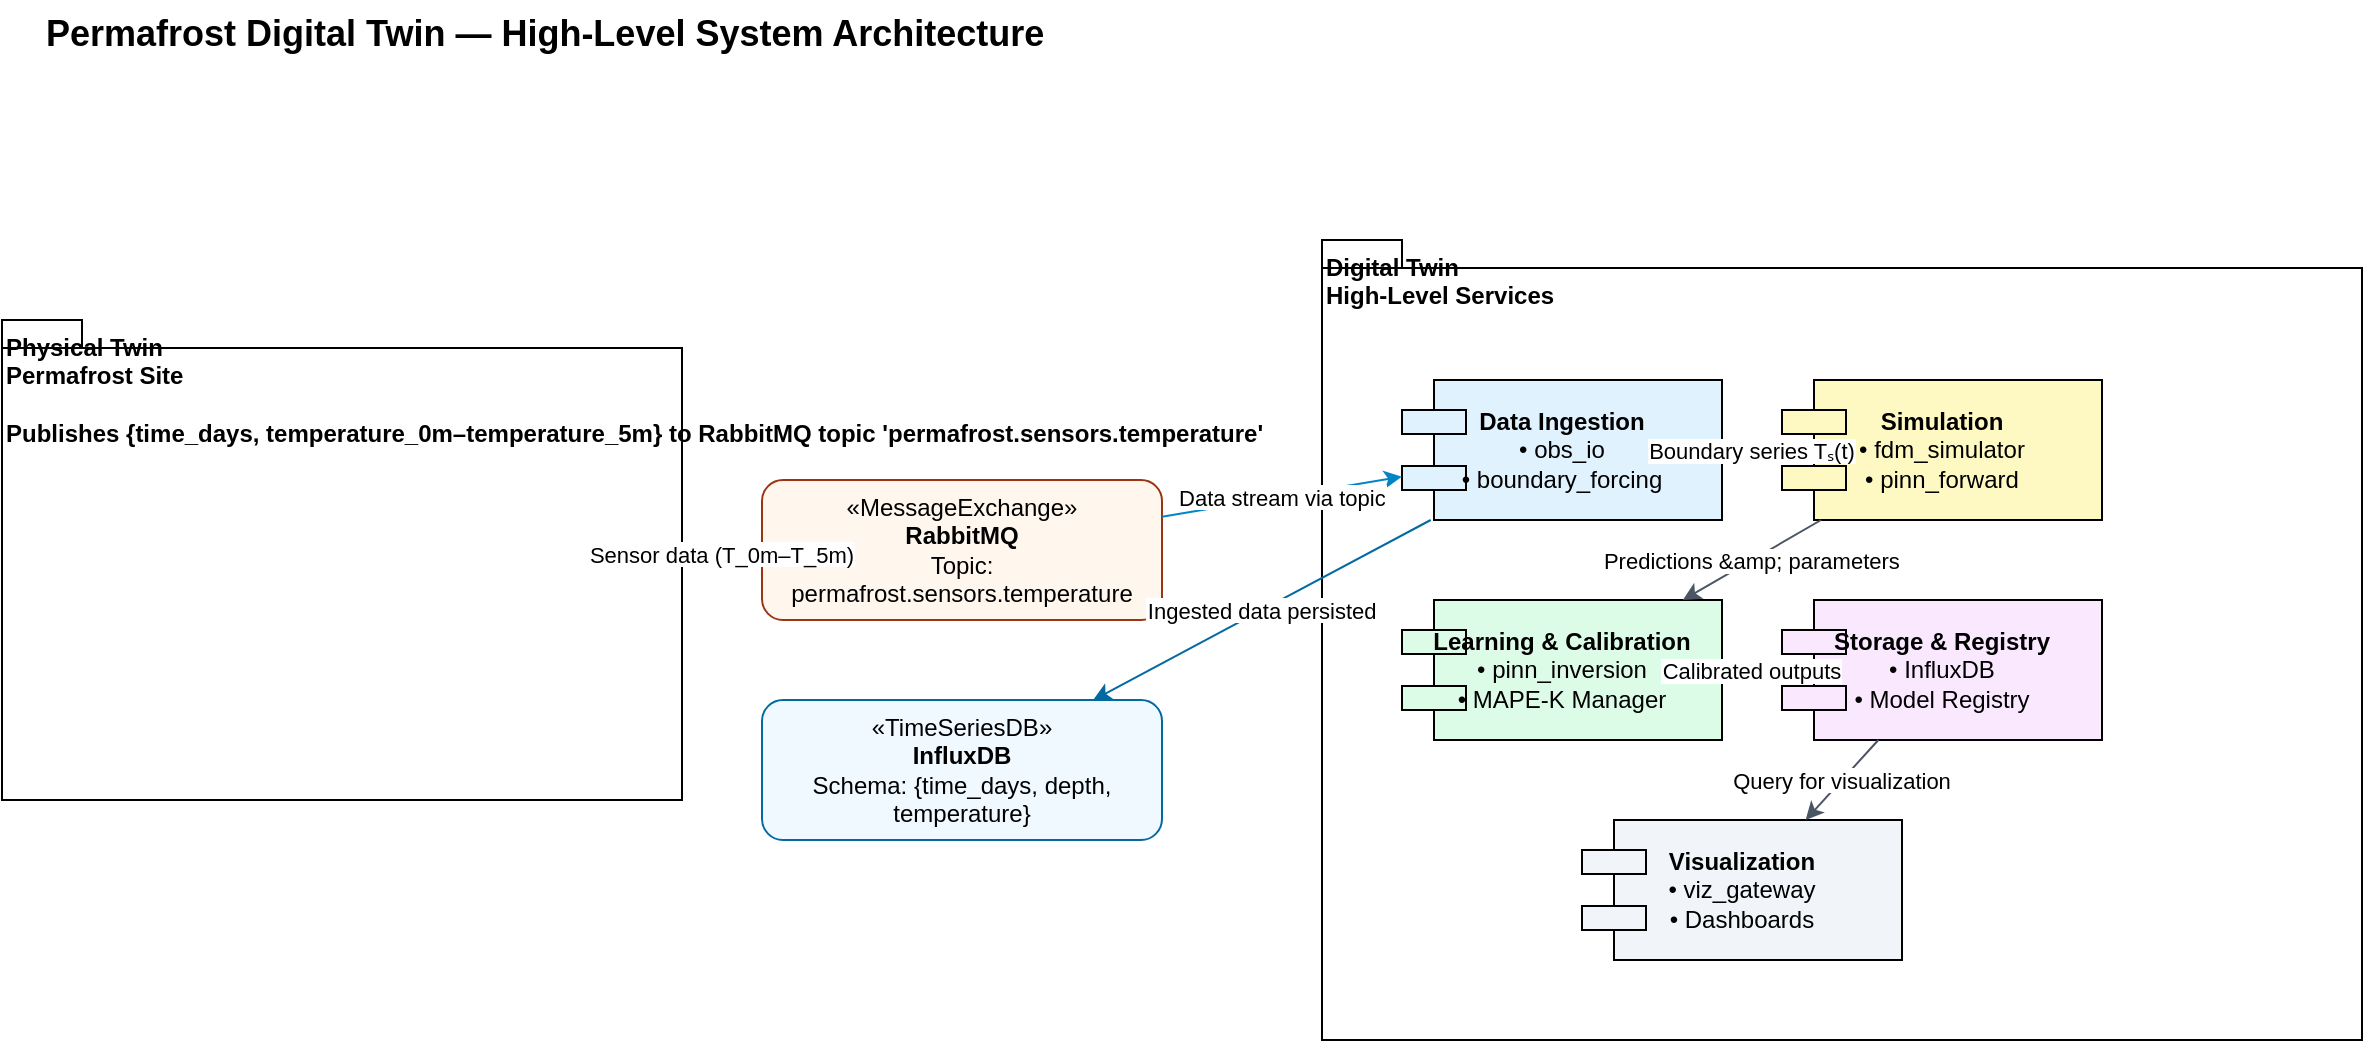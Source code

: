 <mxfile version="21.2.1" type="device">
  <diagram id="Permafrost_HighLevel" name="Permafrost DT - System Architecture">
    <mxGraphModel dx="1600" dy="900" grid="1" gridSize="10" guides="1" connect="1" arrows="1" fold="1" page="0">
      <root>
        <mxCell id="0"/>
        <mxCell id="1" parent="0"/>

        <!-- Title -->
        <mxCell id="title" value="Permafrost Digital Twin — High-Level System Architecture" style="text;html=1;fontSize=18;fontStyle=1;strokeColor=none;fillColor=none;" vertex="1" parent="1">
          <mxGeometry x="-420" y="-220" width="900" height="40" as="geometry"/>
        </mxCell>

        <!-- Physical Twin -->
        <mxCell id="physTwin" value="&lt;b&gt;Physical Twin&lt;/b&gt;&lt;br&gt;Permafrost Site&lt;br&gt;&lt;br&gt;Publishes {time_days, temperature_0m–temperature_5m} to RabbitMQ topic 'permafrost.sensors.temperature'" style="shape=folder;fontStyle=1;tabWidth=40;tabHeight=14;tabPosition=left;verticalAlign=top;align=left;html=1;" vertex="1" parent="1">
          <mxGeometry x="-440" y="-60" width="340" height="240" as="geometry"/>
        </mxCell>

        <!-- RabbitMQ -->
        <mxCell id="rabbit" value="«MessageExchange»&lt;br&gt;&lt;b&gt;RabbitMQ&lt;/b&gt;&lt;br&gt;Topic: permafrost.sensors.temperature" style="whiteSpace=wrap;html=1;rounded=1;fillColor=#fff7ed;strokeColor=#9a3412;" vertex="1" parent="1">
          <mxGeometry x="-60" y="20" width="200" height="70" as="geometry"/>
        </mxCell>

        <!-- InfluxDB -->
        <mxCell id="influx" value="«TimeSeriesDB»&lt;br&gt;&lt;b&gt;InfluxDB&lt;/b&gt;&lt;br&gt;Schema: {time_days, depth, temperature}" style="whiteSpace=wrap;html=1;rounded=1;fillColor=#f0f9ff;strokeColor=#0369a1;" vertex="1" parent="1">
          <mxGeometry x="-60" y="130" width="200" height="70" as="geometry"/>
        </mxCell>

        <!-- Digital Twin -->
        <mxCell id="digTwin" value="&lt;b&gt;Digital Twin&lt;/b&gt;&lt;br&gt;High-Level Services" style="shape=folder;fontStyle=1;tabWidth=40;tabHeight=14;tabPosition=left;verticalAlign=top;align=left;html=1;" vertex="1" parent="1">
          <mxGeometry x="220" y="-100" width="520" height="400" as="geometry"/>
        </mxCell>

        <!-- Service Categories -->
        <mxCell id="dataIngest" value="&lt;b&gt;Data Ingestion&lt;/b&gt;&lt;br&gt;• obs_io&lt;br&gt;• boundary_forcing" style="shape=component;whiteSpace=wrap;html=1;fillColor=#e0f2fe;" vertex="1" parent="1">
          <mxGeometry x="260" y="-30" width="160" height="70" as="geometry"/>
        </mxCell>

        <mxCell id="simulation" value="&lt;b&gt;Simulation&lt;/b&gt;&lt;br&gt;• fdm_simulator&lt;br&gt;• pinn_forward" style="shape=component;whiteSpace=wrap;html=1;fillColor=#fef9c3;" vertex="1" parent="1">
          <mxGeometry x="450" y="-30" width="160" height="70" as="geometry"/>
        </mxCell>

        <mxCell id="learning" value="&lt;b&gt;Learning &amp;amp; Calibration&lt;/b&gt;&lt;br&gt;• pinn_inversion&lt;br&gt;• MAPE-K Manager" style="shape=component;whiteSpace=wrap;html=1;fillColor=#dcfce7;" vertex="1" parent="1">
          <mxGeometry x="260" y="80" width="160" height="70" as="geometry"/>
        </mxCell>

        <mxCell id="storage" value="&lt;b&gt;Storage &amp;amp; Registry&lt;/b&gt;&lt;br&gt;• InfluxDB&lt;br&gt;• Model Registry" style="shape=component;whiteSpace=wrap;html=1;fillColor=#fae8ff;" vertex="1" parent="1">
          <mxGeometry x="450" y="80" width="160" height="70" as="geometry"/>
        </mxCell>

        <mxCell id="viz" value="&lt;b&gt;Visualization&lt;/b&gt;&lt;br&gt;• viz_gateway&lt;br&gt;• Dashboards" style="shape=component;whiteSpace=wrap;html=1;fillColor=#f1f5f9;" vertex="1" parent="1">
          <mxGeometry x="350" y="190" width="160" height="70" as="geometry"/>
        </mxCell>

        <!-- Connections -->
        <mxCell id="edge1" value="Sensor data (T_0m–T_5m)" style="endArrow=classic;strokeColor=#0284c7;" edge="1" parent="1" source="physTwin" target="rabbit">
          <mxGeometry relative="1" as="geometry"/>
        </mxCell>

        <mxCell id="edge2" value="Data stream via topic" style="endArrow=classic;strokeColor=#0284c7;" edge="1" parent="1" source="rabbit" target="dataIngest">
          <mxGeometry relative="1" as="geometry"/>
        </mxCell>

        <mxCell id="edge3" value="Ingested data persisted" style="endArrow=classic;strokeColor=#0369a1;" edge="1" parent="1" source="dataIngest" target="influx">
          <mxGeometry relative="1" as="geometry"/>
        </mxCell>

        <mxCell id="edge4" value="Boundary series Tₛ(t)" style="endArrow=classic;strokeColor=#4b5563;dashed=1;" edge="1" parent="1" source="dataIngest" target="simulation">
          <mxGeometry relative="1" as="geometry"/>
        </mxCell>

        <mxCell id="edge5" value="Predictions &amp;amp; parameters" style="endArrow=classic;strokeColor=#4b5563;" edge="1" parent="1" source="simulation" target="learning">
          <mxGeometry relative="1" as="geometry"/>
        </mxCell>

        <mxCell id="edge6" value="Calibrated outputs" style="endArrow=classic;strokeColor=#4b5563;" edge="1" parent="1" source="learning" target="storage">
          <mxGeometry relative="1" as="geometry"/>
        </mxCell>

        <mxCell id="edge7" value="Query for visualization" style="endArrow=classic;strokeColor=#4b5563;" edge="1" parent="1" source="storage" target="viz">
          <mxGeometry relative="1" as="geometry"/>
        </mxCell>

      </root>
    </mxGraphModel>
  </diagram>
</mxfile>
